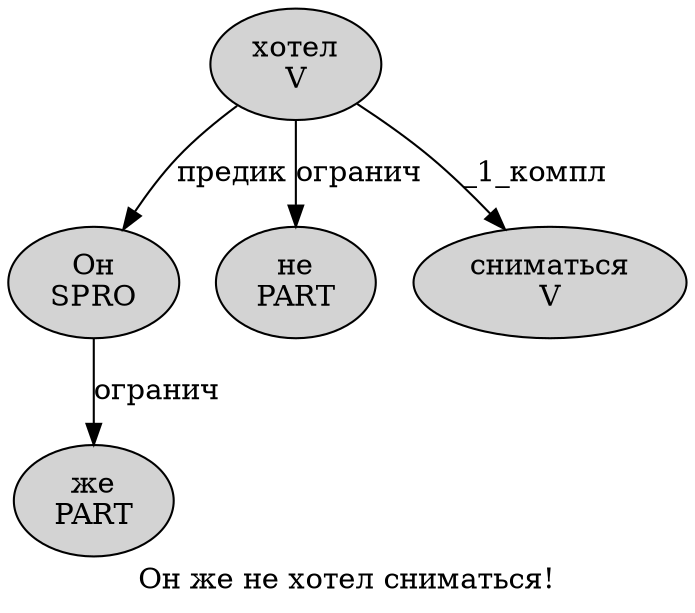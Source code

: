digraph SENTENCE_3420 {
	graph [label="Он же не хотел сниматься!"]
	node [style=filled]
		0 [label="Он
SPRO" color="" fillcolor=lightgray penwidth=1 shape=ellipse]
		1 [label="же
PART" color="" fillcolor=lightgray penwidth=1 shape=ellipse]
		2 [label="не
PART" color="" fillcolor=lightgray penwidth=1 shape=ellipse]
		3 [label="хотел
V" color="" fillcolor=lightgray penwidth=1 shape=ellipse]
		4 [label="сниматься
V" color="" fillcolor=lightgray penwidth=1 shape=ellipse]
			3 -> 0 [label="предик"]
			3 -> 2 [label="огранич"]
			3 -> 4 [label="_1_компл"]
			0 -> 1 [label="огранич"]
}